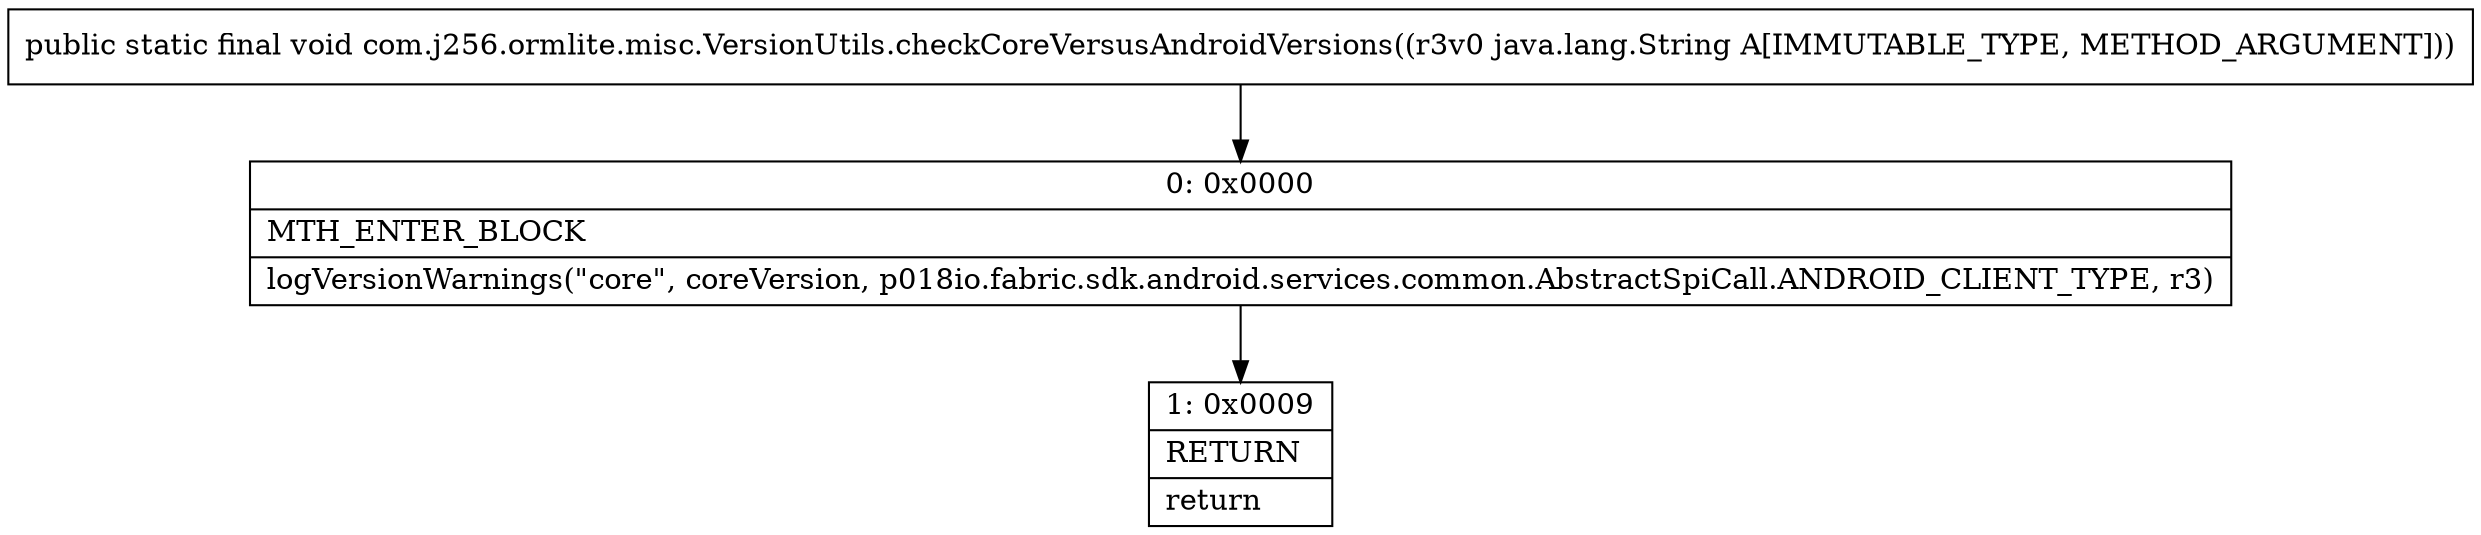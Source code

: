 digraph "CFG forcom.j256.ormlite.misc.VersionUtils.checkCoreVersusAndroidVersions(Ljava\/lang\/String;)V" {
Node_0 [shape=record,label="{0\:\ 0x0000|MTH_ENTER_BLOCK\l|logVersionWarnings(\"core\", coreVersion, p018io.fabric.sdk.android.services.common.AbstractSpiCall.ANDROID_CLIENT_TYPE, r3)\l}"];
Node_1 [shape=record,label="{1\:\ 0x0009|RETURN\l|return\l}"];
MethodNode[shape=record,label="{public static final void com.j256.ormlite.misc.VersionUtils.checkCoreVersusAndroidVersions((r3v0 java.lang.String A[IMMUTABLE_TYPE, METHOD_ARGUMENT])) }"];
MethodNode -> Node_0;
Node_0 -> Node_1;
}

